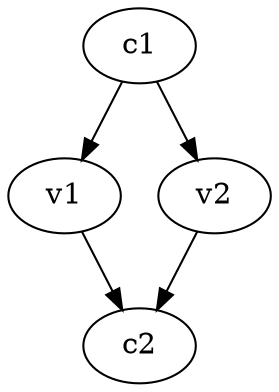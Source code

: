strict digraph  {
c1;
c2;
v1;
v2;
c1 -> v2  [weight=1];
c1 -> v1  [weight=1];
v1 -> c2  [weight=1];
v2 -> c2  [weight=1];
}
